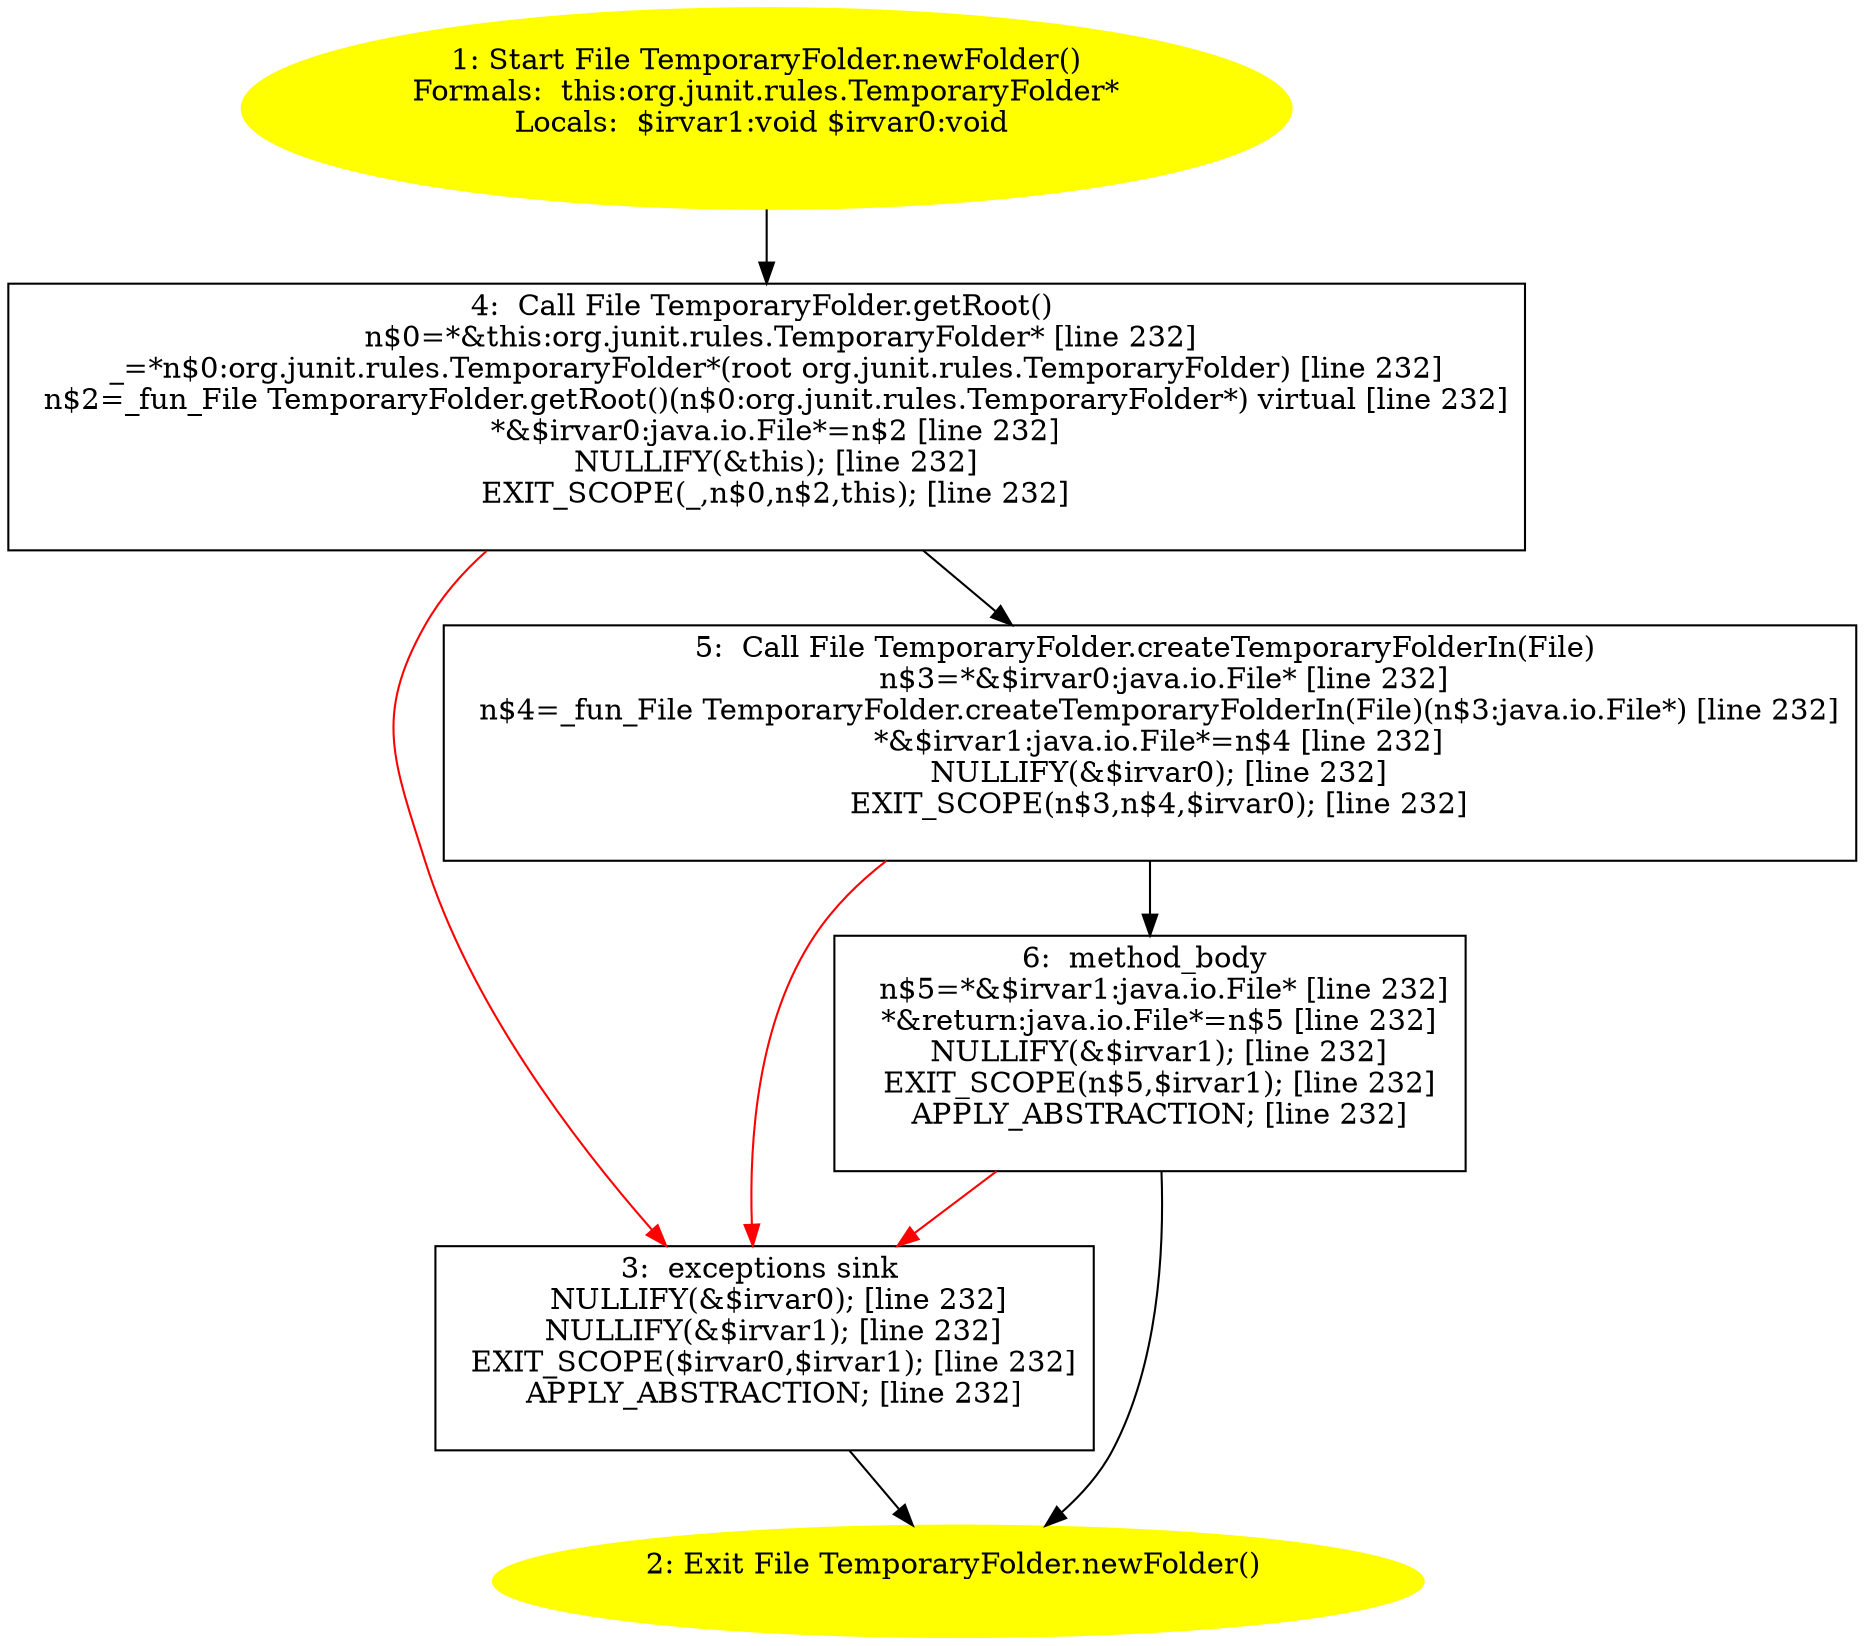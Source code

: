 /* @generated */
digraph cfg {
"org.junit.rules.TemporaryFolder.newFolder():java.io.File.e5546ae4edfbca735939e18e9d665628_1" [label="1: Start File TemporaryFolder.newFolder()\nFormals:  this:org.junit.rules.TemporaryFolder*\nLocals:  $irvar1:void $irvar0:void \n  " color=yellow style=filled]
	

	 "org.junit.rules.TemporaryFolder.newFolder():java.io.File.e5546ae4edfbca735939e18e9d665628_1" -> "org.junit.rules.TemporaryFolder.newFolder():java.io.File.e5546ae4edfbca735939e18e9d665628_4" ;
"org.junit.rules.TemporaryFolder.newFolder():java.io.File.e5546ae4edfbca735939e18e9d665628_2" [label="2: Exit File TemporaryFolder.newFolder() \n  " color=yellow style=filled]
	

"org.junit.rules.TemporaryFolder.newFolder():java.io.File.e5546ae4edfbca735939e18e9d665628_3" [label="3:  exceptions sink \n   NULLIFY(&$irvar0); [line 232]\n  NULLIFY(&$irvar1); [line 232]\n  EXIT_SCOPE($irvar0,$irvar1); [line 232]\n  APPLY_ABSTRACTION; [line 232]\n " shape="box"]
	

	 "org.junit.rules.TemporaryFolder.newFolder():java.io.File.e5546ae4edfbca735939e18e9d665628_3" -> "org.junit.rules.TemporaryFolder.newFolder():java.io.File.e5546ae4edfbca735939e18e9d665628_2" ;
"org.junit.rules.TemporaryFolder.newFolder():java.io.File.e5546ae4edfbca735939e18e9d665628_4" [label="4:  Call File TemporaryFolder.getRoot() \n   n$0=*&this:org.junit.rules.TemporaryFolder* [line 232]\n  _=*n$0:org.junit.rules.TemporaryFolder*(root org.junit.rules.TemporaryFolder) [line 232]\n  n$2=_fun_File TemporaryFolder.getRoot()(n$0:org.junit.rules.TemporaryFolder*) virtual [line 232]\n  *&$irvar0:java.io.File*=n$2 [line 232]\n  NULLIFY(&this); [line 232]\n  EXIT_SCOPE(_,n$0,n$2,this); [line 232]\n " shape="box"]
	

	 "org.junit.rules.TemporaryFolder.newFolder():java.io.File.e5546ae4edfbca735939e18e9d665628_4" -> "org.junit.rules.TemporaryFolder.newFolder():java.io.File.e5546ae4edfbca735939e18e9d665628_5" ;
	 "org.junit.rules.TemporaryFolder.newFolder():java.io.File.e5546ae4edfbca735939e18e9d665628_4" -> "org.junit.rules.TemporaryFolder.newFolder():java.io.File.e5546ae4edfbca735939e18e9d665628_3" [color="red" ];
"org.junit.rules.TemporaryFolder.newFolder():java.io.File.e5546ae4edfbca735939e18e9d665628_5" [label="5:  Call File TemporaryFolder.createTemporaryFolderIn(File) \n   n$3=*&$irvar0:java.io.File* [line 232]\n  n$4=_fun_File TemporaryFolder.createTemporaryFolderIn(File)(n$3:java.io.File*) [line 232]\n  *&$irvar1:java.io.File*=n$4 [line 232]\n  NULLIFY(&$irvar0); [line 232]\n  EXIT_SCOPE(n$3,n$4,$irvar0); [line 232]\n " shape="box"]
	

	 "org.junit.rules.TemporaryFolder.newFolder():java.io.File.e5546ae4edfbca735939e18e9d665628_5" -> "org.junit.rules.TemporaryFolder.newFolder():java.io.File.e5546ae4edfbca735939e18e9d665628_6" ;
	 "org.junit.rules.TemporaryFolder.newFolder():java.io.File.e5546ae4edfbca735939e18e9d665628_5" -> "org.junit.rules.TemporaryFolder.newFolder():java.io.File.e5546ae4edfbca735939e18e9d665628_3" [color="red" ];
"org.junit.rules.TemporaryFolder.newFolder():java.io.File.e5546ae4edfbca735939e18e9d665628_6" [label="6:  method_body \n   n$5=*&$irvar1:java.io.File* [line 232]\n  *&return:java.io.File*=n$5 [line 232]\n  NULLIFY(&$irvar1); [line 232]\n  EXIT_SCOPE(n$5,$irvar1); [line 232]\n  APPLY_ABSTRACTION; [line 232]\n " shape="box"]
	

	 "org.junit.rules.TemporaryFolder.newFolder():java.io.File.e5546ae4edfbca735939e18e9d665628_6" -> "org.junit.rules.TemporaryFolder.newFolder():java.io.File.e5546ae4edfbca735939e18e9d665628_2" ;
	 "org.junit.rules.TemporaryFolder.newFolder():java.io.File.e5546ae4edfbca735939e18e9d665628_6" -> "org.junit.rules.TemporaryFolder.newFolder():java.io.File.e5546ae4edfbca735939e18e9d665628_3" [color="red" ];
}
